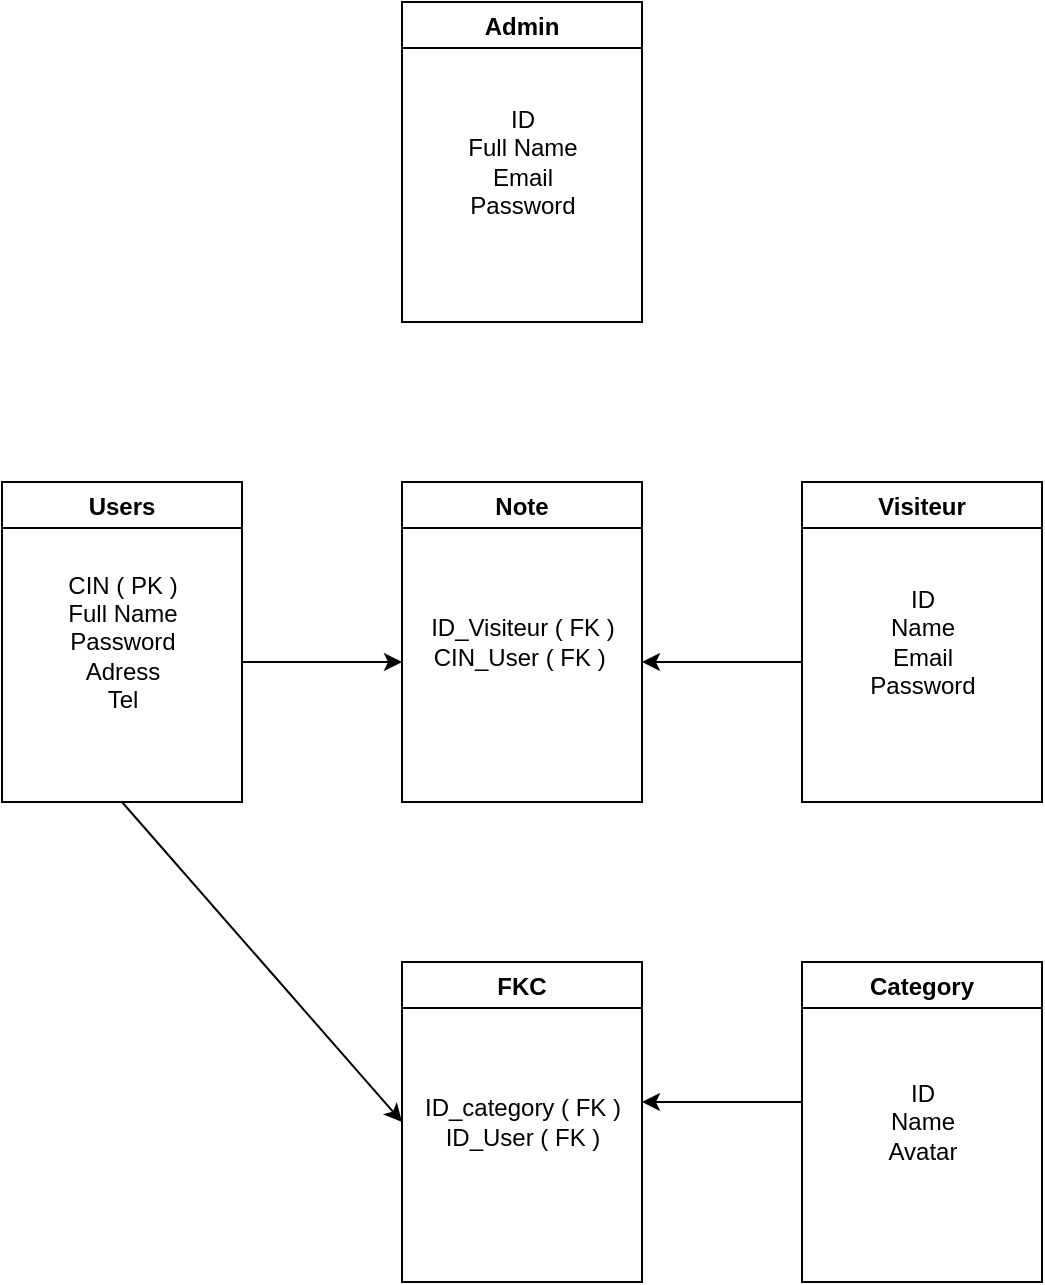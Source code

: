 <mxfile>
    <diagram id="6QmieSB77hgsPmFDkzmN" name="Page-1">
        <mxGraphModel dx="882" dy="624" grid="1" gridSize="10" guides="1" tooltips="1" connect="1" arrows="1" fold="1" page="1" pageScale="1" pageWidth="827" pageHeight="1169" math="0" shadow="0">
            <root>
                <mxCell id="0"/>
                <mxCell id="1" parent="0"/>
                <mxCell id="2" value="Admin" style="swimlane;" vertex="1" parent="1">
                    <mxGeometry x="280" y="160" width="120" height="160" as="geometry"/>
                </mxCell>
                <mxCell id="17" value="ID&lt;br&gt;Full Name&lt;br&gt;Email&lt;br&gt;Password&lt;br&gt;" style="text;html=1;align=center;verticalAlign=middle;resizable=0;points=[];autosize=1;" vertex="1" parent="2">
                    <mxGeometry x="25" y="50" width="70" height="60" as="geometry"/>
                </mxCell>
                <mxCell id="3" value="Users" style="swimlane;" vertex="1" parent="1">
                    <mxGeometry x="80" y="400" width="120" height="160" as="geometry"/>
                </mxCell>
                <mxCell id="11" value="CIN ( PK )&lt;br&gt;Full Name&lt;br&gt;Password&lt;br&gt;Adress&lt;br&gt;Tel" style="text;html=1;align=center;verticalAlign=middle;resizable=0;points=[];autosize=1;" vertex="1" parent="3">
                    <mxGeometry x="25" y="45" width="70" height="70" as="geometry"/>
                </mxCell>
                <mxCell id="4" value="Visiteur" style="swimlane;" vertex="1" parent="1">
                    <mxGeometry x="480" y="400" width="120" height="160" as="geometry"/>
                </mxCell>
                <mxCell id="9" value="ID&lt;br&gt;Name&lt;br&gt;Email&lt;br&gt;Password" style="text;html=1;align=center;verticalAlign=middle;resizable=0;points=[];autosize=1;" vertex="1" parent="4">
                    <mxGeometry x="25" y="50" width="70" height="60" as="geometry"/>
                </mxCell>
                <mxCell id="5" value="Note" style="swimlane;" vertex="1" parent="1">
                    <mxGeometry x="280" y="400" width="120" height="160" as="geometry"/>
                </mxCell>
                <mxCell id="10" value="ID_Visiteur ( FK )&lt;br&gt;CIN_User ( FK )&amp;nbsp;" style="text;html=1;align=center;verticalAlign=middle;resizable=0;points=[];autosize=1;" vertex="1" parent="5">
                    <mxGeometry x="5" y="65" width="110" height="30" as="geometry"/>
                </mxCell>
                <mxCell id="6" value="Category" style="swimlane;startSize=23;" vertex="1" parent="1">
                    <mxGeometry x="480" y="640" width="120" height="160" as="geometry"/>
                </mxCell>
                <mxCell id="8" value="ID&lt;br&gt;Name&lt;br&gt;Avatar" style="text;html=1;align=center;verticalAlign=middle;resizable=0;points=[];autosize=1;" vertex="1" parent="6">
                    <mxGeometry x="35" y="55" width="50" height="50" as="geometry"/>
                </mxCell>
                <mxCell id="7" value="FKC" style="swimlane;startSize=23;" vertex="1" parent="1">
                    <mxGeometry x="280" y="640" width="120" height="160" as="geometry"/>
                </mxCell>
                <mxCell id="14" value="ID_category ( FK )&lt;br&gt;ID_User ( FK )" style="text;html=1;align=center;verticalAlign=middle;resizable=0;points=[];autosize=1;" vertex="1" parent="7">
                    <mxGeometry x="5" y="65" width="110" height="30" as="geometry"/>
                </mxCell>
                <mxCell id="12" value="" style="endArrow=classic;html=1;" edge="1" parent="1">
                    <mxGeometry width="50" height="50" relative="1" as="geometry">
                        <mxPoint x="200" y="490" as="sourcePoint"/>
                        <mxPoint x="280" y="490" as="targetPoint"/>
                    </mxGeometry>
                </mxCell>
                <mxCell id="13" value="" style="endArrow=classic;html=1;" edge="1" parent="1">
                    <mxGeometry width="50" height="50" relative="1" as="geometry">
                        <mxPoint x="480" y="490" as="sourcePoint"/>
                        <mxPoint x="400" y="490" as="targetPoint"/>
                    </mxGeometry>
                </mxCell>
                <mxCell id="15" value="" style="endArrow=classic;html=1;exitX=0.5;exitY=1;exitDx=0;exitDy=0;entryX=0;entryY=0.5;entryDx=0;entryDy=0;" edge="1" parent="1" source="3" target="7">
                    <mxGeometry width="50" height="50" relative="1" as="geometry">
                        <mxPoint x="160" y="650" as="sourcePoint"/>
                        <mxPoint x="280" y="690" as="targetPoint"/>
                    </mxGeometry>
                </mxCell>
                <mxCell id="16" value="" style="endArrow=classic;html=1;" edge="1" parent="1">
                    <mxGeometry width="50" height="50" relative="1" as="geometry">
                        <mxPoint x="480" y="710" as="sourcePoint"/>
                        <mxPoint x="400" y="710" as="targetPoint"/>
                    </mxGeometry>
                </mxCell>
            </root>
        </mxGraphModel>
    </diagram>
</mxfile>